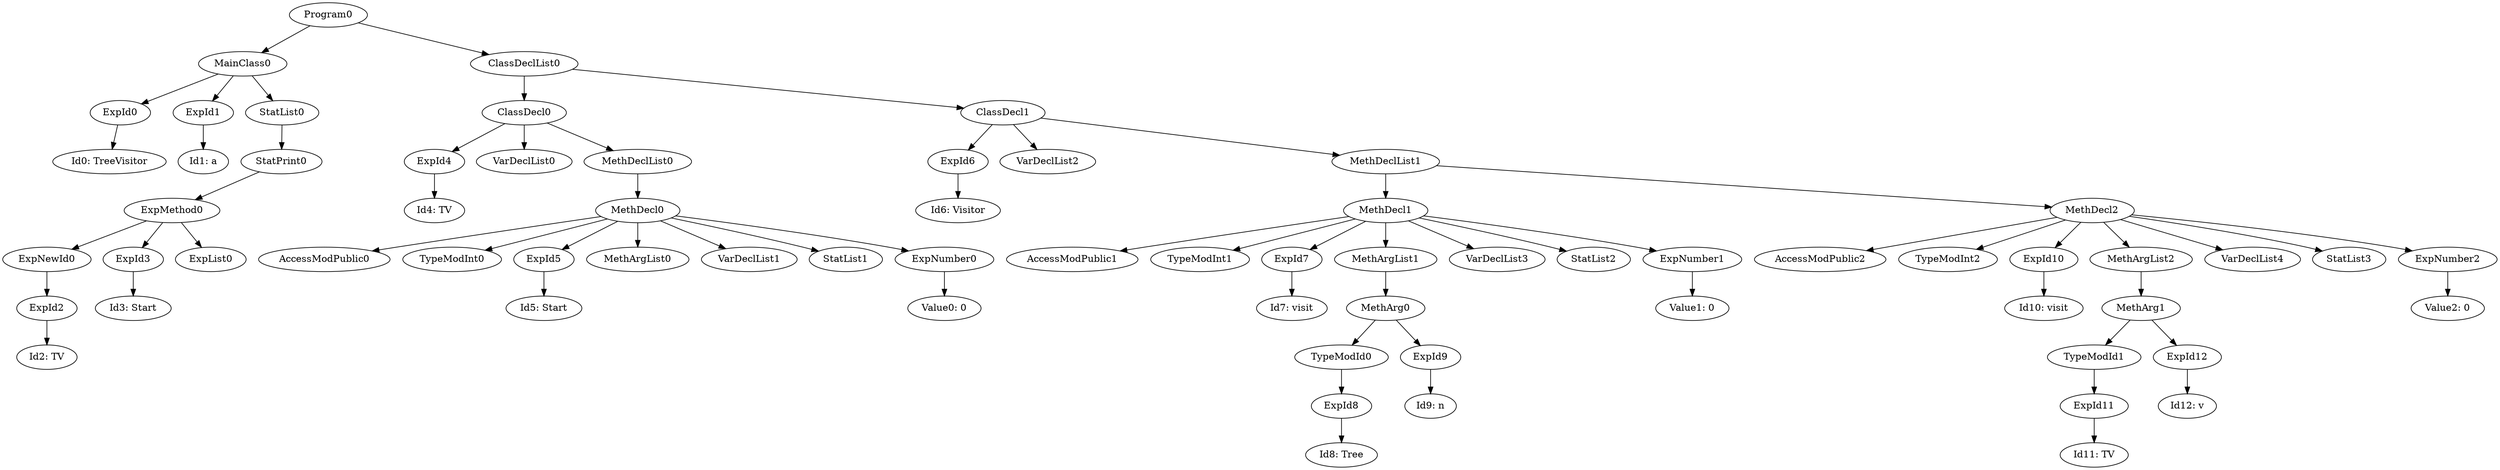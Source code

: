 digraph {
	ordering = out;
	ExpNumber2 -> "Value2: 0";
	ExpId12 -> "Id12: v";
	ExpNumber1 -> "Value1: 0";
	MethArgList1 -> MethArg0;
	ExpId9 -> "Id9: n";
	MethArg0 -> TypeModId0;
	MethArg0 -> ExpId9;
	TypeModId0 -> ExpId8;
	ExpId11 -> "Id11: TV";
	Program0 -> MainClass0;
	Program0 -> ClassDeclList0;
	StatList0 -> StatPrint0;
	ExpNumber0 -> "Value0: 0";
	MethArgList2 -> MethArg1;
	ExpId7 -> "Id7: visit";
	ExpId10 -> "Id10: visit";
	StatPrint0 -> ExpMethod0;
	ExpNewId0 -> ExpId2;
	MainClass0 -> ExpId0;
	MainClass0 -> ExpId1;
	MainClass0 -> StatList0;
	ClassDeclList0 -> ClassDecl0;
	ClassDeclList0 -> ClassDecl1;
	ExpId1 -> "Id1: a";
	MethDeclList0 -> MethDecl0;
	ClassDecl1 -> ExpId6;
	ClassDecl1 -> VarDeclList2;
	ClassDecl1 -> MethDeclList1;
	ExpId3 -> "Id3: Start";
	ExpId4 -> "Id4: TV";
	MethArg1 -> TypeModId1;
	MethArg1 -> ExpId12;
	ExpMethod0 -> ExpNewId0;
	ExpMethod0 -> ExpId3;
	ExpMethod0 -> ExpList0;
	ClassDecl0 -> ExpId4;
	ClassDecl0 -> VarDeclList0;
	ClassDecl0 -> MethDeclList0;
	TypeModId1 -> ExpId11;
	ExpId2 -> "Id2: TV";
	ExpId8 -> "Id8: Tree";
	MethDeclList1 -> MethDecl1;
	MethDeclList1 -> MethDecl2;
	MethDecl0 -> AccessModPublic0;
	MethDecl0 -> TypeModInt0;
	MethDecl0 -> ExpId5;
	MethDecl0 -> MethArgList0;
	MethDecl0 -> VarDeclList1;
	MethDecl0 -> StatList1;
	MethDecl0 -> ExpNumber0;
	ExpId5 -> "Id5: Start";
	ExpId6 -> "Id6: Visitor";
	MethDecl2 -> AccessModPublic2;
	MethDecl2 -> TypeModInt2;
	MethDecl2 -> ExpId10;
	MethDecl2 -> MethArgList2;
	MethDecl2 -> VarDeclList4;
	MethDecl2 -> StatList3;
	MethDecl2 -> ExpNumber2;
	ExpId0 -> "Id0: TreeVisitor";
	MethDecl1 -> AccessModPublic1;
	MethDecl1 -> TypeModInt1;
	MethDecl1 -> ExpId7;
	MethDecl1 -> MethArgList1;
	MethDecl1 -> VarDeclList3;
	MethDecl1 -> StatList2;
	MethDecl1 -> ExpNumber1;
}

